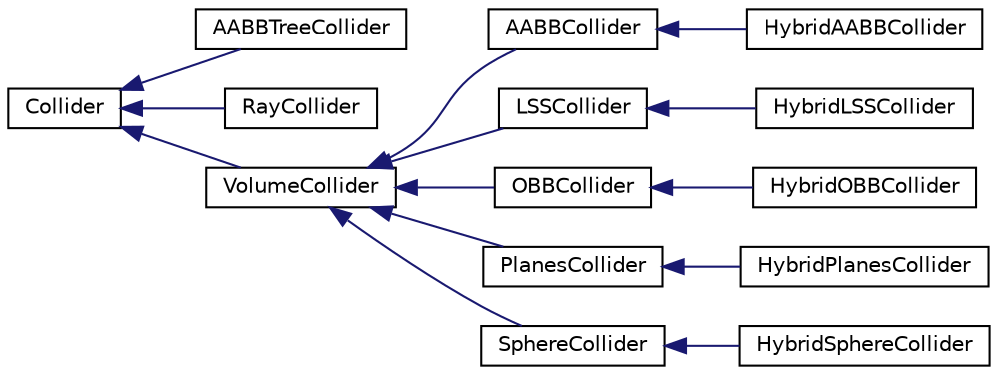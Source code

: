digraph "Graphical Class Hierarchy"
{
  edge [fontname="Helvetica",fontsize="10",labelfontname="Helvetica",labelfontsize="10"];
  node [fontname="Helvetica",fontsize="10",shape=record];
  rankdir="LR";
  Node1 [label="Collider",height=0.2,width=0.4,color="black", fillcolor="white", style="filled",URL="$class_collider.html"];
  Node1 -> Node2 [dir="back",color="midnightblue",fontsize="10",style="solid",fontname="Helvetica"];
  Node2 [label="AABBTreeCollider",height=0.2,width=0.4,color="black", fillcolor="white", style="filled",URL="$class_a_a_b_b_tree_collider.html"];
  Node1 -> Node3 [dir="back",color="midnightblue",fontsize="10",style="solid",fontname="Helvetica"];
  Node3 [label="RayCollider",height=0.2,width=0.4,color="black", fillcolor="white", style="filled",URL="$class_ray_collider.html"];
  Node1 -> Node4 [dir="back",color="midnightblue",fontsize="10",style="solid",fontname="Helvetica"];
  Node4 [label="VolumeCollider",height=0.2,width=0.4,color="black", fillcolor="white", style="filled",URL="$class_volume_collider.html"];
  Node4 -> Node5 [dir="back",color="midnightblue",fontsize="10",style="solid",fontname="Helvetica"];
  Node5 [label="AABBCollider",height=0.2,width=0.4,color="black", fillcolor="white", style="filled",URL="$class_a_a_b_b_collider.html"];
  Node5 -> Node6 [dir="back",color="midnightblue",fontsize="10",style="solid",fontname="Helvetica"];
  Node6 [label="HybridAABBCollider",height=0.2,width=0.4,color="black", fillcolor="white", style="filled",URL="$class_hybrid_a_a_b_b_collider.html"];
  Node4 -> Node7 [dir="back",color="midnightblue",fontsize="10",style="solid",fontname="Helvetica"];
  Node7 [label="LSSCollider",height=0.2,width=0.4,color="black", fillcolor="white", style="filled",URL="$class_l_s_s_collider.html"];
  Node7 -> Node8 [dir="back",color="midnightblue",fontsize="10",style="solid",fontname="Helvetica"];
  Node8 [label="HybridLSSCollider",height=0.2,width=0.4,color="black", fillcolor="white", style="filled",URL="$class_hybrid_l_s_s_collider.html"];
  Node4 -> Node9 [dir="back",color="midnightblue",fontsize="10",style="solid",fontname="Helvetica"];
  Node9 [label="OBBCollider",height=0.2,width=0.4,color="black", fillcolor="white", style="filled",URL="$class_o_b_b_collider.html"];
  Node9 -> Node10 [dir="back",color="midnightblue",fontsize="10",style="solid",fontname="Helvetica"];
  Node10 [label="HybridOBBCollider",height=0.2,width=0.4,color="black", fillcolor="white", style="filled",URL="$class_hybrid_o_b_b_collider.html"];
  Node4 -> Node11 [dir="back",color="midnightblue",fontsize="10",style="solid",fontname="Helvetica"];
  Node11 [label="PlanesCollider",height=0.2,width=0.4,color="black", fillcolor="white", style="filled",URL="$class_planes_collider.html"];
  Node11 -> Node12 [dir="back",color="midnightblue",fontsize="10",style="solid",fontname="Helvetica"];
  Node12 [label="HybridPlanesCollider",height=0.2,width=0.4,color="black", fillcolor="white", style="filled",URL="$class_hybrid_planes_collider.html"];
  Node4 -> Node13 [dir="back",color="midnightblue",fontsize="10",style="solid",fontname="Helvetica"];
  Node13 [label="SphereCollider",height=0.2,width=0.4,color="black", fillcolor="white", style="filled",URL="$class_sphere_collider.html"];
  Node13 -> Node14 [dir="back",color="midnightblue",fontsize="10",style="solid",fontname="Helvetica"];
  Node14 [label="HybridSphereCollider",height=0.2,width=0.4,color="black", fillcolor="white", style="filled",URL="$class_hybrid_sphere_collider.html"];
}
